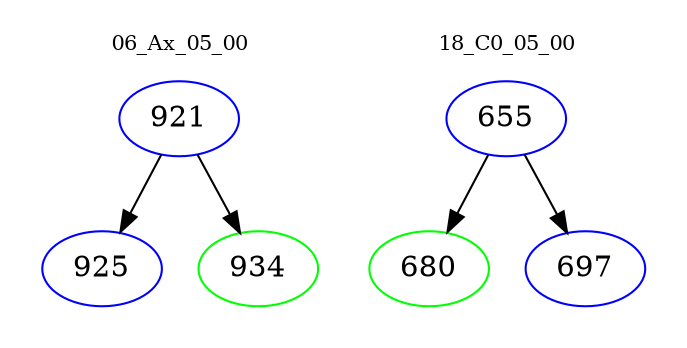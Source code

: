 digraph{
subgraph cluster_0 {
color = white
label = "06_Ax_05_00";
fontsize=10;
T0_921 [label="921", color="blue"]
T0_921 -> T0_925 [color="black"]
T0_925 [label="925", color="blue"]
T0_921 -> T0_934 [color="black"]
T0_934 [label="934", color="green"]
}
subgraph cluster_1 {
color = white
label = "18_C0_05_00";
fontsize=10;
T1_655 [label="655", color="blue"]
T1_655 -> T1_680 [color="black"]
T1_680 [label="680", color="green"]
T1_655 -> T1_697 [color="black"]
T1_697 [label="697", color="blue"]
}
}

